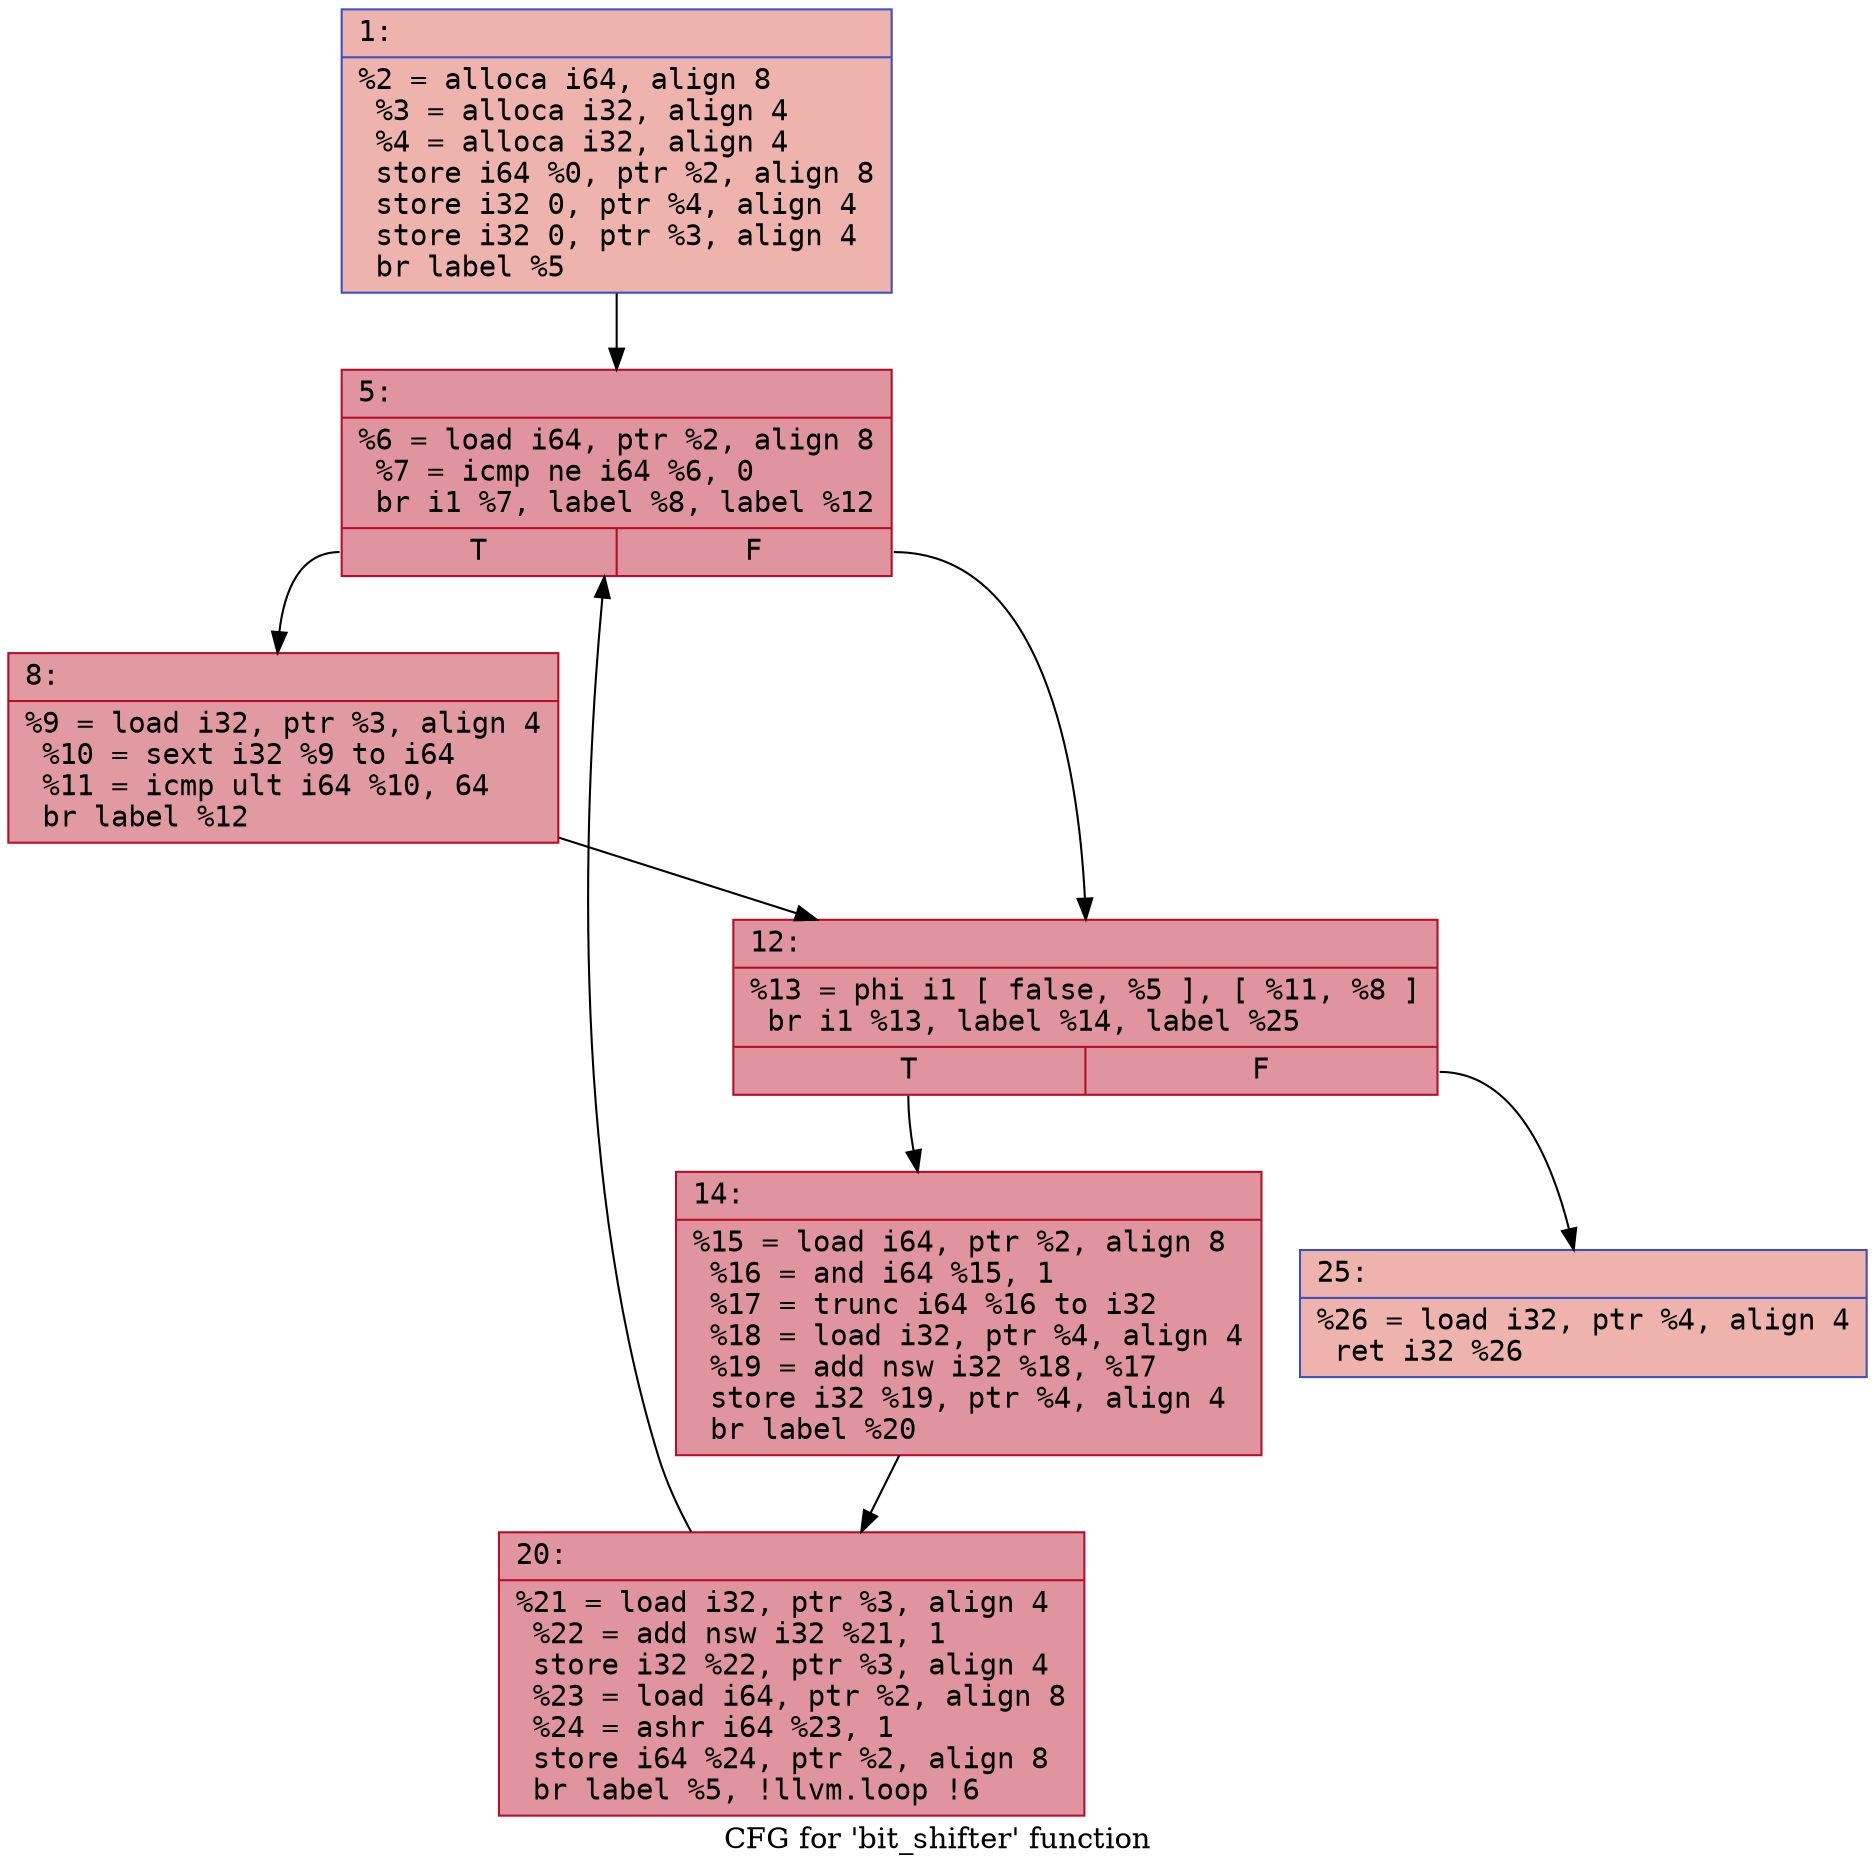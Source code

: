 digraph "CFG for 'bit_shifter' function" {
	label="CFG for 'bit_shifter' function";

	Node0x600001d72440 [shape=record,color="#3d50c3ff", style=filled, fillcolor="#d6524470" fontname="Courier",label="{1:\l|  %2 = alloca i64, align 8\l  %3 = alloca i32, align 4\l  %4 = alloca i32, align 4\l  store i64 %0, ptr %2, align 8\l  store i32 0, ptr %4, align 4\l  store i32 0, ptr %3, align 4\l  br label %5\l}"];
	Node0x600001d72440 -> Node0x600001d72490[tooltip="1 -> 5\nProbability 100.00%" ];
	Node0x600001d72490 [shape=record,color="#b70d28ff", style=filled, fillcolor="#b70d2870" fontname="Courier",label="{5:\l|  %6 = load i64, ptr %2, align 8\l  %7 = icmp ne i64 %6, 0\l  br i1 %7, label %8, label %12\l|{<s0>T|<s1>F}}"];
	Node0x600001d72490:s0 -> Node0x600001d724e0[tooltip="5 -> 8\nProbability 62.50%" ];
	Node0x600001d72490:s1 -> Node0x600001d72530[tooltip="5 -> 12\nProbability 37.50%" ];
	Node0x600001d724e0 [shape=record,color="#b70d28ff", style=filled, fillcolor="#bb1b2c70" fontname="Courier",label="{8:\l|  %9 = load i32, ptr %3, align 4\l  %10 = sext i32 %9 to i64\l  %11 = icmp ult i64 %10, 64\l  br label %12\l}"];
	Node0x600001d724e0 -> Node0x600001d72530[tooltip="8 -> 12\nProbability 100.00%" ];
	Node0x600001d72530 [shape=record,color="#b70d28ff", style=filled, fillcolor="#b70d2870" fontname="Courier",label="{12:\l|  %13 = phi i1 [ false, %5 ], [ %11, %8 ]\l  br i1 %13, label %14, label %25\l|{<s0>T|<s1>F}}"];
	Node0x600001d72530:s0 -> Node0x600001d72580[tooltip="12 -> 14\nProbability 96.88%" ];
	Node0x600001d72530:s1 -> Node0x600001d72620[tooltip="12 -> 25\nProbability 3.12%" ];
	Node0x600001d72580 [shape=record,color="#b70d28ff", style=filled, fillcolor="#b70d2870" fontname="Courier",label="{14:\l|  %15 = load i64, ptr %2, align 8\l  %16 = and i64 %15, 1\l  %17 = trunc i64 %16 to i32\l  %18 = load i32, ptr %4, align 4\l  %19 = add nsw i32 %18, %17\l  store i32 %19, ptr %4, align 4\l  br label %20\l}"];
	Node0x600001d72580 -> Node0x600001d725d0[tooltip="14 -> 20\nProbability 100.00%" ];
	Node0x600001d725d0 [shape=record,color="#b70d28ff", style=filled, fillcolor="#b70d2870" fontname="Courier",label="{20:\l|  %21 = load i32, ptr %3, align 4\l  %22 = add nsw i32 %21, 1\l  store i32 %22, ptr %3, align 4\l  %23 = load i64, ptr %2, align 8\l  %24 = ashr i64 %23, 1\l  store i64 %24, ptr %2, align 8\l  br label %5, !llvm.loop !6\l}"];
	Node0x600001d725d0 -> Node0x600001d72490[tooltip="20 -> 5\nProbability 100.00%" ];
	Node0x600001d72620 [shape=record,color="#3d50c3ff", style=filled, fillcolor="#d6524470" fontname="Courier",label="{25:\l|  %26 = load i32, ptr %4, align 4\l  ret i32 %26\l}"];
}
